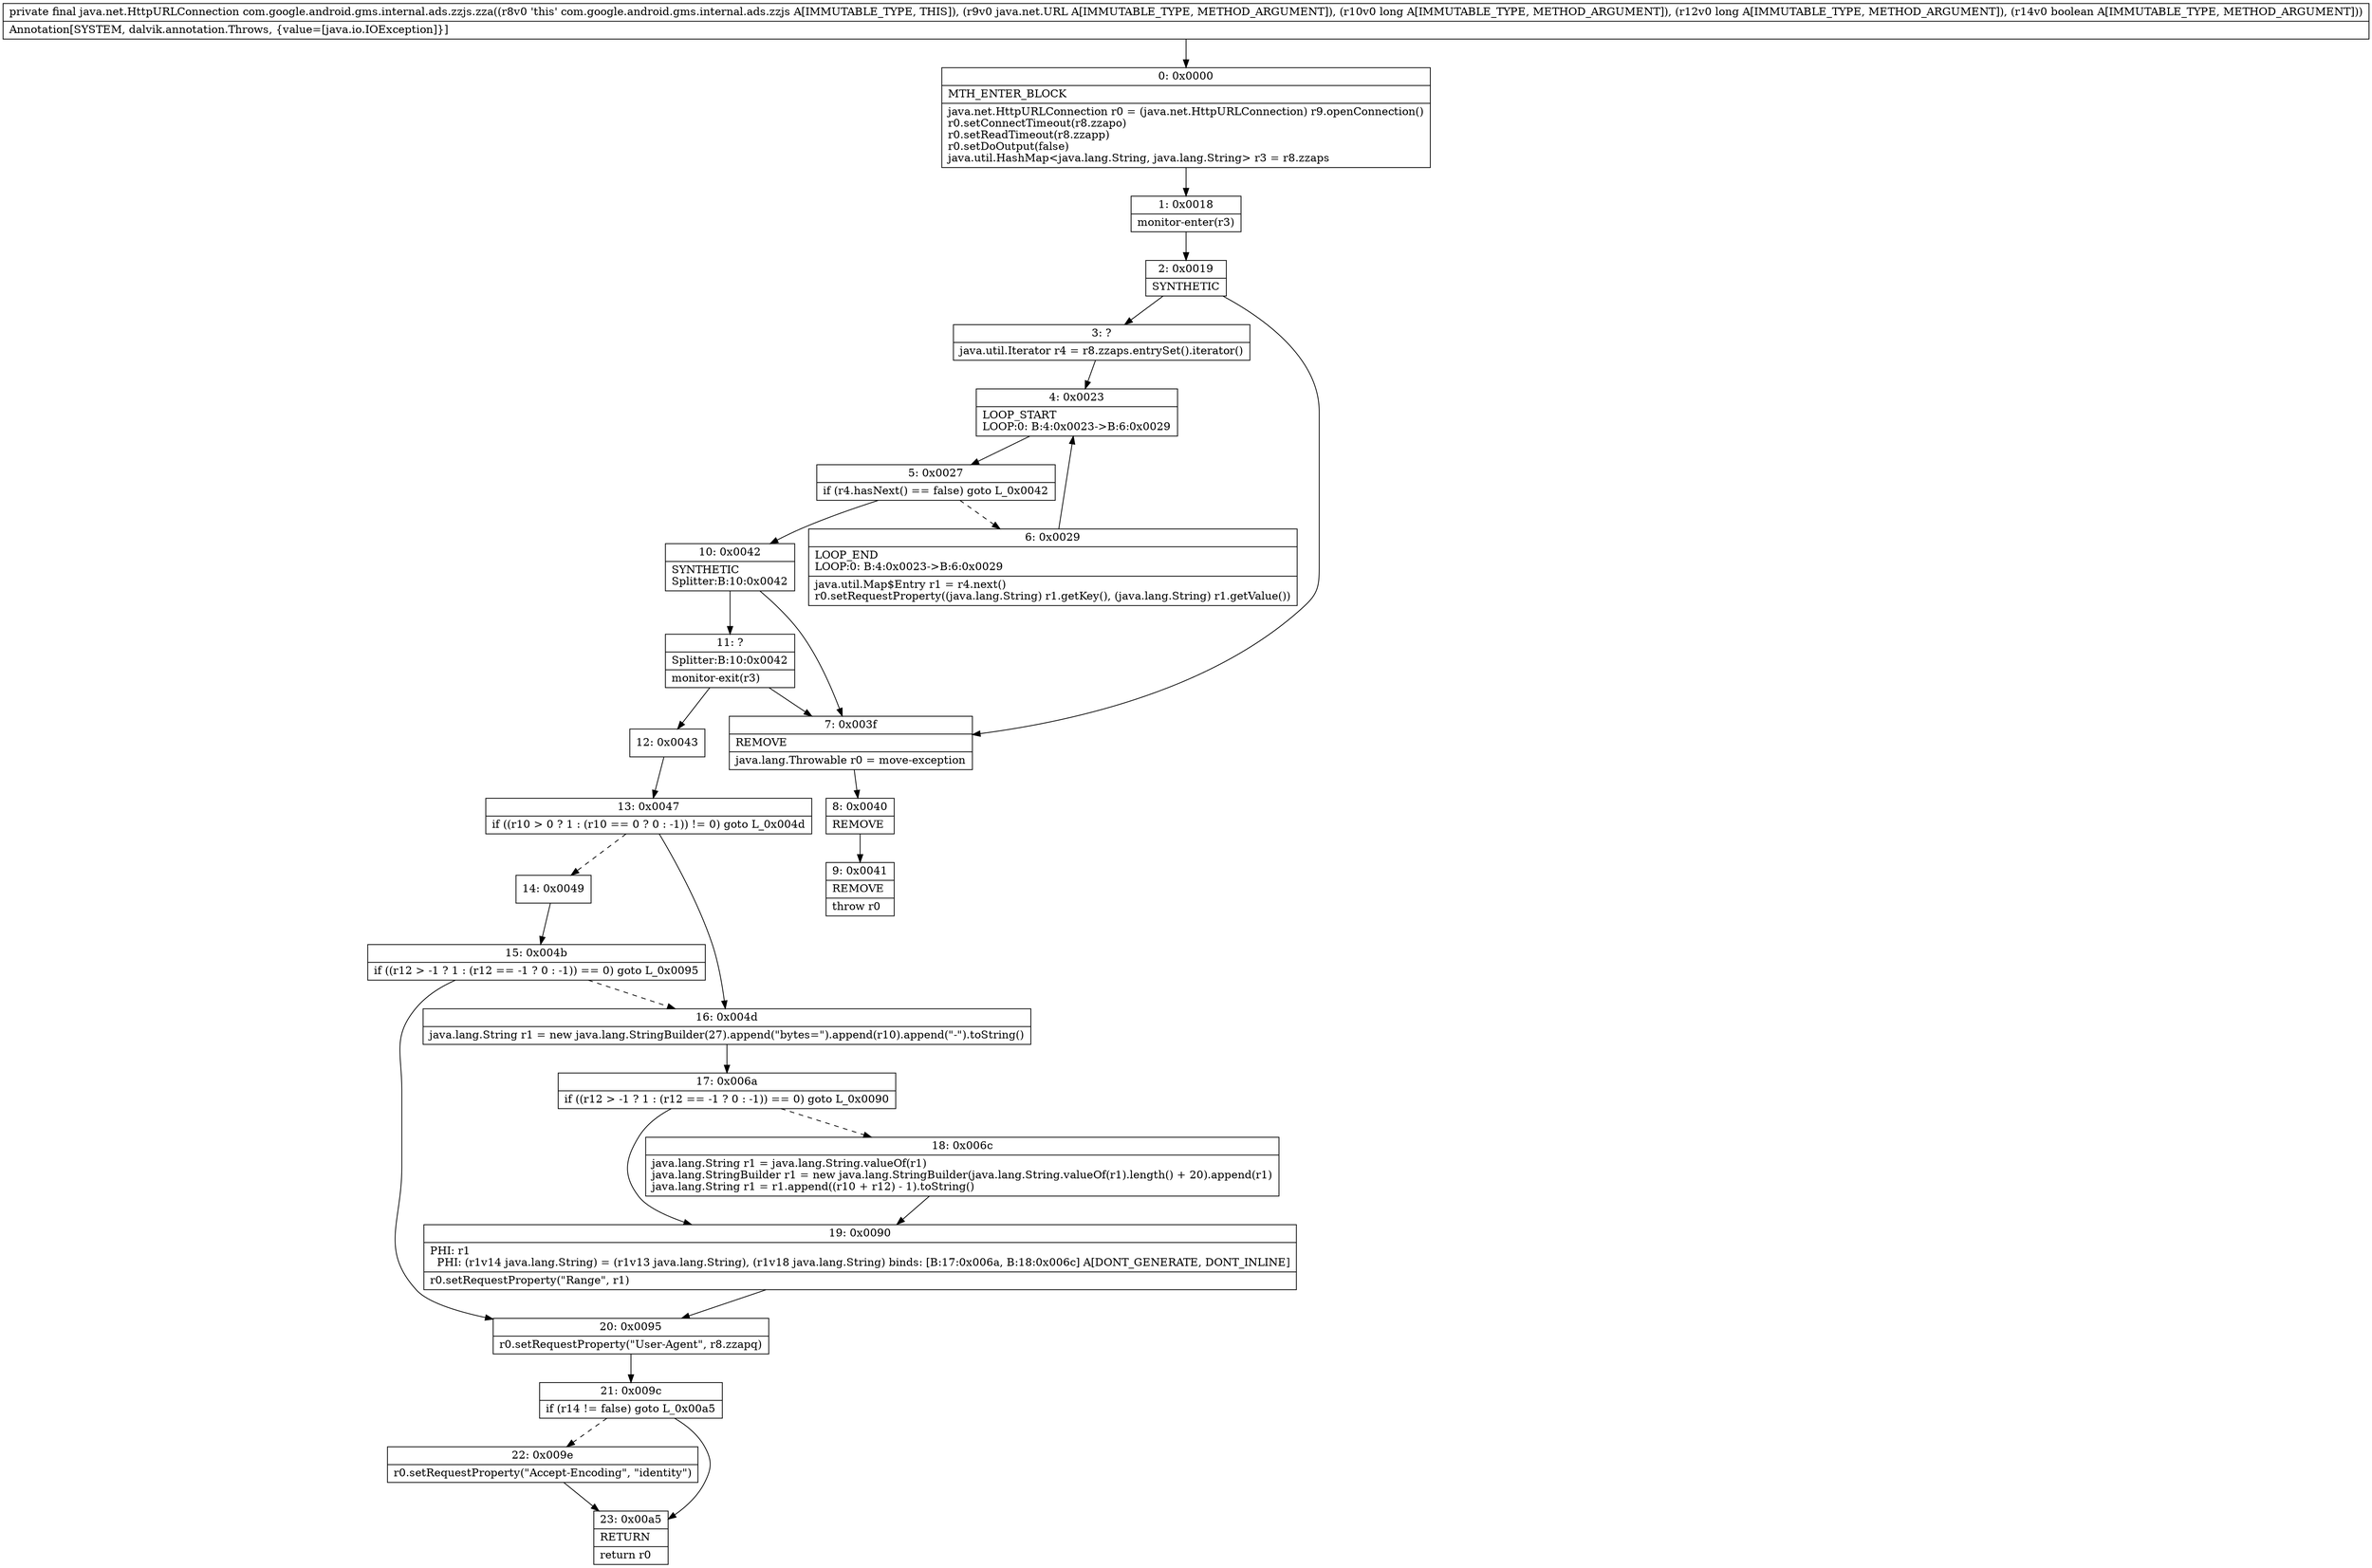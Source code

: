 digraph "CFG forcom.google.android.gms.internal.ads.zzjs.zza(Ljava\/net\/URL;JJZ)Ljava\/net\/HttpURLConnection;" {
Node_0 [shape=record,label="{0\:\ 0x0000|MTH_ENTER_BLOCK\l|java.net.HttpURLConnection r0 = (java.net.HttpURLConnection) r9.openConnection()\lr0.setConnectTimeout(r8.zzapo)\lr0.setReadTimeout(r8.zzapp)\lr0.setDoOutput(false)\ljava.util.HashMap\<java.lang.String, java.lang.String\> r3 = r8.zzaps\l}"];
Node_1 [shape=record,label="{1\:\ 0x0018|monitor\-enter(r3)\l}"];
Node_2 [shape=record,label="{2\:\ 0x0019|SYNTHETIC\l}"];
Node_3 [shape=record,label="{3\:\ ?|java.util.Iterator r4 = r8.zzaps.entrySet().iterator()\l}"];
Node_4 [shape=record,label="{4\:\ 0x0023|LOOP_START\lLOOP:0: B:4:0x0023\-\>B:6:0x0029\l}"];
Node_5 [shape=record,label="{5\:\ 0x0027|if (r4.hasNext() == false) goto L_0x0042\l}"];
Node_6 [shape=record,label="{6\:\ 0x0029|LOOP_END\lLOOP:0: B:4:0x0023\-\>B:6:0x0029\l|java.util.Map$Entry r1 = r4.next()\lr0.setRequestProperty((java.lang.String) r1.getKey(), (java.lang.String) r1.getValue())\l}"];
Node_7 [shape=record,label="{7\:\ 0x003f|REMOVE\l|java.lang.Throwable r0 = move\-exception\l}"];
Node_8 [shape=record,label="{8\:\ 0x0040|REMOVE\l}"];
Node_9 [shape=record,label="{9\:\ 0x0041|REMOVE\l|throw r0\l}"];
Node_10 [shape=record,label="{10\:\ 0x0042|SYNTHETIC\lSplitter:B:10:0x0042\l}"];
Node_11 [shape=record,label="{11\:\ ?|Splitter:B:10:0x0042\l|monitor\-exit(r3)\l}"];
Node_12 [shape=record,label="{12\:\ 0x0043}"];
Node_13 [shape=record,label="{13\:\ 0x0047|if ((r10 \> 0 ? 1 : (r10 == 0 ? 0 : \-1)) != 0) goto L_0x004d\l}"];
Node_14 [shape=record,label="{14\:\ 0x0049}"];
Node_15 [shape=record,label="{15\:\ 0x004b|if ((r12 \> \-1 ? 1 : (r12 == \-1 ? 0 : \-1)) == 0) goto L_0x0095\l}"];
Node_16 [shape=record,label="{16\:\ 0x004d|java.lang.String r1 = new java.lang.StringBuilder(27).append(\"bytes=\").append(r10).append(\"\-\").toString()\l}"];
Node_17 [shape=record,label="{17\:\ 0x006a|if ((r12 \> \-1 ? 1 : (r12 == \-1 ? 0 : \-1)) == 0) goto L_0x0090\l}"];
Node_18 [shape=record,label="{18\:\ 0x006c|java.lang.String r1 = java.lang.String.valueOf(r1)\ljava.lang.StringBuilder r1 = new java.lang.StringBuilder(java.lang.String.valueOf(r1).length() + 20).append(r1)\ljava.lang.String r1 = r1.append((r10 + r12) \- 1).toString()\l}"];
Node_19 [shape=record,label="{19\:\ 0x0090|PHI: r1 \l  PHI: (r1v14 java.lang.String) = (r1v13 java.lang.String), (r1v18 java.lang.String) binds: [B:17:0x006a, B:18:0x006c] A[DONT_GENERATE, DONT_INLINE]\l|r0.setRequestProperty(\"Range\", r1)\l}"];
Node_20 [shape=record,label="{20\:\ 0x0095|r0.setRequestProperty(\"User\-Agent\", r8.zzapq)\l}"];
Node_21 [shape=record,label="{21\:\ 0x009c|if (r14 != false) goto L_0x00a5\l}"];
Node_22 [shape=record,label="{22\:\ 0x009e|r0.setRequestProperty(\"Accept\-Encoding\", \"identity\")\l}"];
Node_23 [shape=record,label="{23\:\ 0x00a5|RETURN\l|return r0\l}"];
MethodNode[shape=record,label="{private final java.net.HttpURLConnection com.google.android.gms.internal.ads.zzjs.zza((r8v0 'this' com.google.android.gms.internal.ads.zzjs A[IMMUTABLE_TYPE, THIS]), (r9v0 java.net.URL A[IMMUTABLE_TYPE, METHOD_ARGUMENT]), (r10v0 long A[IMMUTABLE_TYPE, METHOD_ARGUMENT]), (r12v0 long A[IMMUTABLE_TYPE, METHOD_ARGUMENT]), (r14v0 boolean A[IMMUTABLE_TYPE, METHOD_ARGUMENT]))  | Annotation[SYSTEM, dalvik.annotation.Throws, \{value=[java.io.IOException]\}]\l}"];
MethodNode -> Node_0;
Node_0 -> Node_1;
Node_1 -> Node_2;
Node_2 -> Node_3;
Node_2 -> Node_7;
Node_3 -> Node_4;
Node_4 -> Node_5;
Node_5 -> Node_6[style=dashed];
Node_5 -> Node_10;
Node_6 -> Node_4;
Node_7 -> Node_8;
Node_8 -> Node_9;
Node_10 -> Node_11;
Node_10 -> Node_7;
Node_11 -> Node_12;
Node_11 -> Node_7;
Node_12 -> Node_13;
Node_13 -> Node_14[style=dashed];
Node_13 -> Node_16;
Node_14 -> Node_15;
Node_15 -> Node_16[style=dashed];
Node_15 -> Node_20;
Node_16 -> Node_17;
Node_17 -> Node_18[style=dashed];
Node_17 -> Node_19;
Node_18 -> Node_19;
Node_19 -> Node_20;
Node_20 -> Node_21;
Node_21 -> Node_22[style=dashed];
Node_21 -> Node_23;
Node_22 -> Node_23;
}

